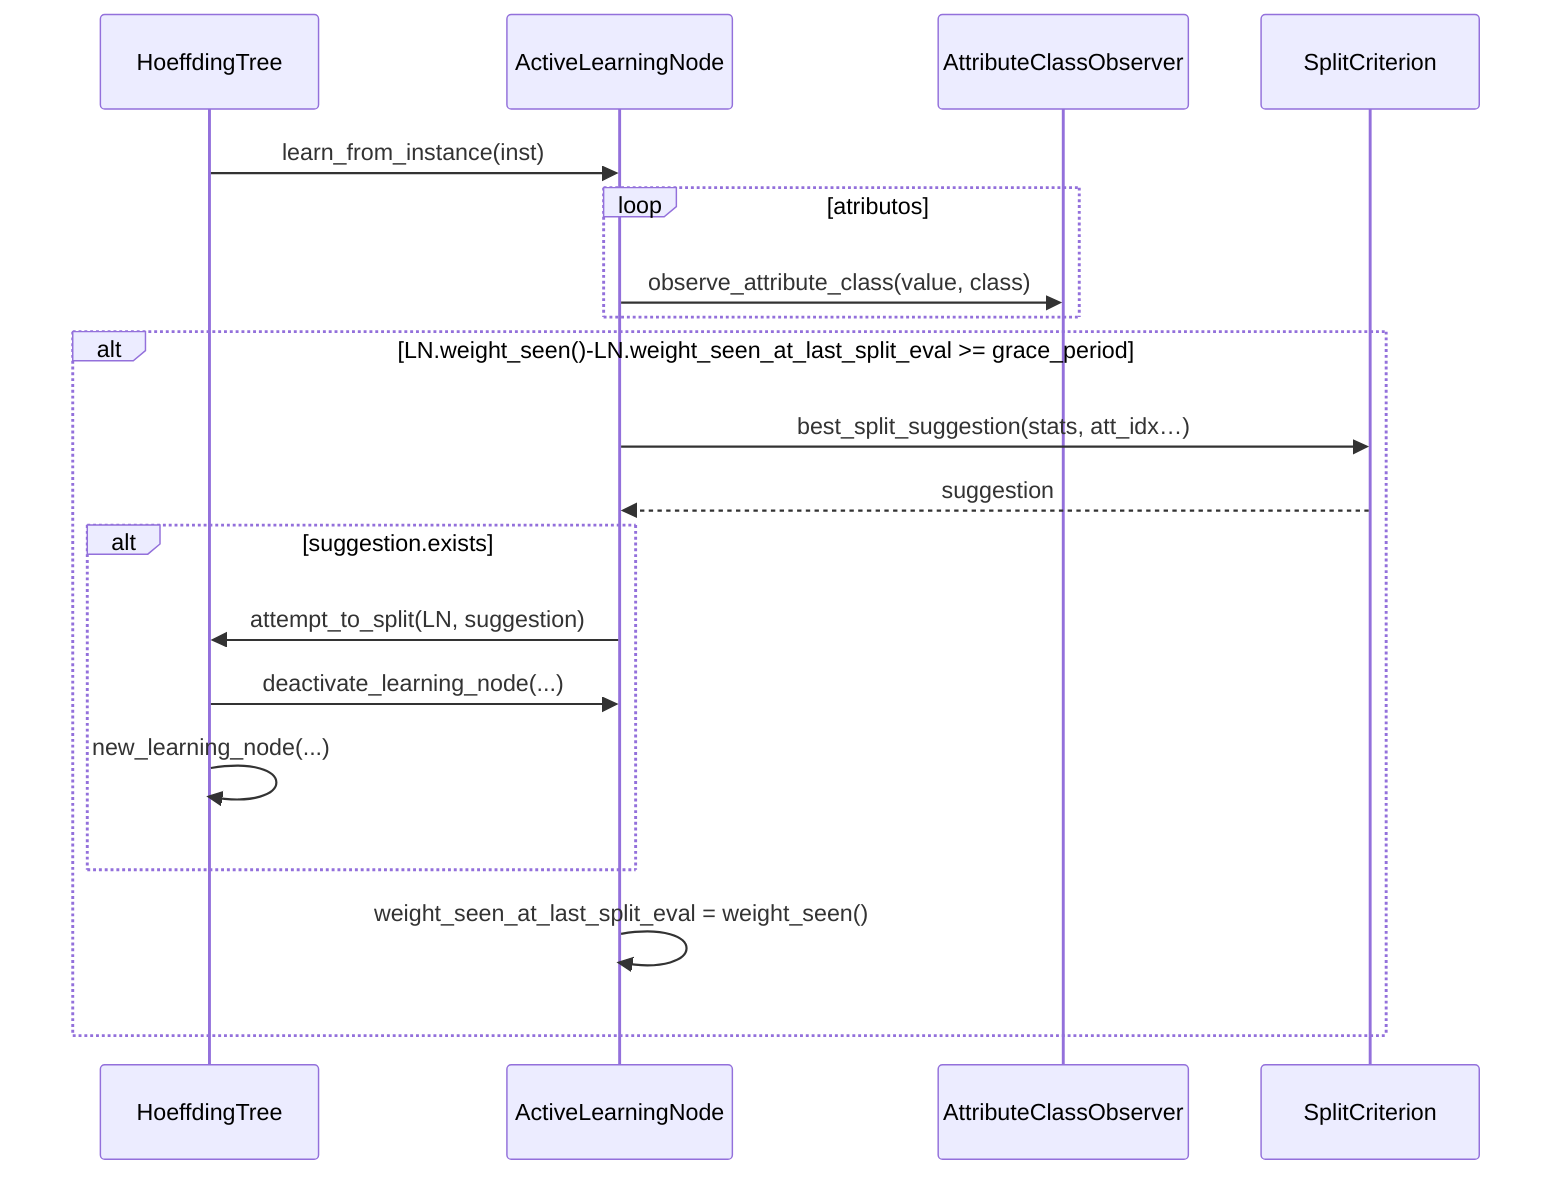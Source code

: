sequenceDiagram
    participant HT as HoeffdingTree
    participant LN as ActiveLearningNode
    participant AO as AttributeClassObserver
    participant SC as SplitCriterion

    HT->>LN: learn_from_instance(inst)
    loop atributos
        LN->>AO: observe_attribute_class(value, class)
    end

    alt LN.weight_seen()-LN.weight_seen_at_last_split_eval >= grace_period
        LN->>SC: best_split_suggestion(stats, att_idx…)
        SC-->>LN: suggestion
        alt suggestion.exists
            LN->>HT: attempt_to_split(LN, suggestion)
            HT->>LN: deactivate_learning_node(...)
            HT->>HT: new_learning_node(...)
        end
        LN->>LN: weight_seen_at_last_split_eval = weight_seen()
    end